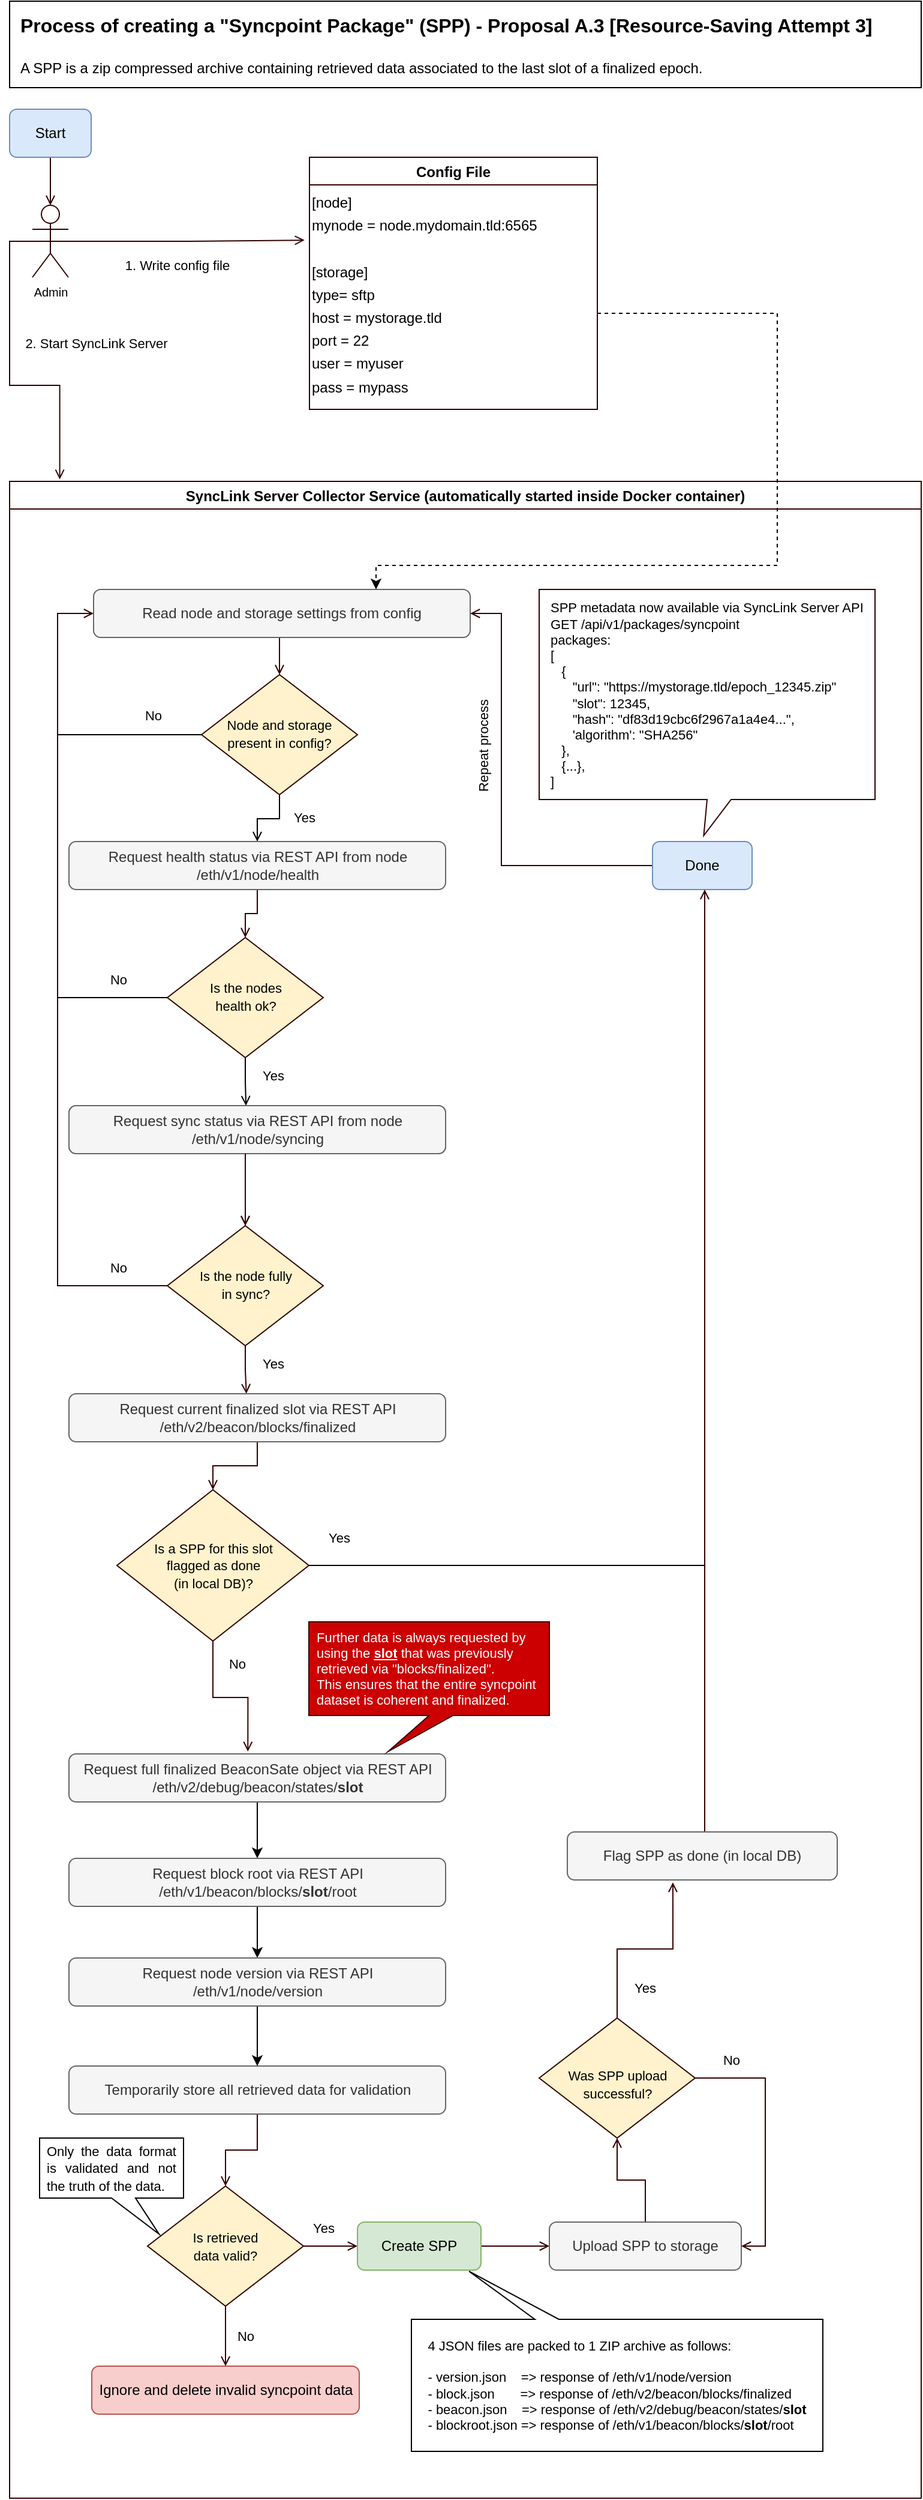 <mxfile version="19.0.3" type="device"><diagram id="C5RBs43oDa-KdzZeNtuy" name="Page-1"><mxGraphModel dx="1182" dy="835" grid="1" gridSize="10" guides="1" tooltips="1" connect="1" arrows="1" fold="1" page="1" pageScale="1" pageWidth="827" pageHeight="1169" math="0" shadow="0"><root><mxCell id="WIyWlLk6GJQsqaUBKTNV-0"/><mxCell id="WIyWlLk6GJQsqaUBKTNV-1" parent="WIyWlLk6GJQsqaUBKTNV-0"/><mxCell id="CMEYx7KV8uCYVUve9N7J-65" value="SyncLink Server Collector Service (automatically started inside Docker container)" style="swimlane;rounded=0;fontSize=12;strokeColor=#330000;fillColor=#FFFFFF;align=center;" parent="WIyWlLk6GJQsqaUBKTNV-1" vertex="1"><mxGeometry x="40" y="430" width="760" height="1680" as="geometry"/></mxCell><mxCell id="lwNrcrmhnPhMKsLZRTtU-5" style="edgeStyle=orthogonalEdgeStyle;rounded=0;orthogonalLoop=1;jettySize=auto;html=1;entryX=0.5;entryY=0;entryDx=0;entryDy=0;fontSize=11;endArrow=open;strokeColor=#330000;endFill=0;targetPerimeterSpacing=-9;sourcePerimeterSpacing=0;startSize=6;shadow=0;sketch=0;" parent="CMEYx7KV8uCYVUve9N7J-65" source="CMEYx7KV8uCYVUve9N7J-35" target="CMEYx7KV8uCYVUve9N7J-84" edge="1"><mxGeometry relative="1" as="geometry"><Array as="points"><mxPoint x="225" y="160"/><mxPoint x="225" y="160"/></Array></mxGeometry></mxCell><mxCell id="CMEYx7KV8uCYVUve9N7J-35" value="Read node and storage settings from config" style="rounded=1;whiteSpace=wrap;html=1;fontSize=12;glass=0;strokeWidth=1;shadow=0;fillColor=#f5f5f5;fontColor=#333333;strokeColor=#666666;" parent="CMEYx7KV8uCYVUve9N7J-65" vertex="1"><mxGeometry x="70" y="90" width="314" height="40" as="geometry"/></mxCell><mxCell id="CMEYx7KV8uCYVUve9N7J-94" style="edgeStyle=orthogonalEdgeStyle;rounded=0;sketch=0;jumpStyle=none;orthogonalLoop=1;jettySize=auto;html=1;shadow=0;fontSize=11;endArrow=open;endFill=0;startSize=6;sourcePerimeterSpacing=0;targetPerimeterSpacing=-9;strokeColor=#330000;entryX=0;entryY=0.5;entryDx=0;entryDy=0;" parent="CMEYx7KV8uCYVUve9N7J-65" source="CMEYx7KV8uCYVUve9N7J-82" target="CMEYx7KV8uCYVUve9N7J-35" edge="1"><mxGeometry relative="1" as="geometry"><mxPoint x="40" y="50" as="targetPoint"/><Array as="points"><mxPoint x="40" y="670"/><mxPoint x="40" y="110"/></Array></mxGeometry></mxCell><mxCell id="lwNrcrmhnPhMKsLZRTtU-17" style="edgeStyle=orthogonalEdgeStyle;rounded=0;orthogonalLoop=1;jettySize=auto;html=1;entryX=0.471;entryY=0;entryDx=0;entryDy=0;entryPerimeter=0;fontSize=11;endArrow=open;strokeColor=#330000;endFill=0;targetPerimeterSpacing=-9;sourcePerimeterSpacing=0;startSize=6;shadow=0;sketch=0;" parent="CMEYx7KV8uCYVUve9N7J-65" source="CMEYx7KV8uCYVUve9N7J-82" target="CMEYx7KV8uCYVUve9N7J-89" edge="1"><mxGeometry relative="1" as="geometry"/></mxCell><mxCell id="CMEYx7KV8uCYVUve9N7J-82" value="&lt;font style=&quot;font-size: 11px;&quot;&gt;Is the node fully&lt;br&gt;in sync?&lt;/font&gt;" style="rhombus;whiteSpace=wrap;html=1;shadow=0;fontFamily=Helvetica;fontSize=12;align=center;strokeWidth=1;spacing=6;spacingTop=-2;fillColor=#fff2cc;strokeColor=#330000;" parent="CMEYx7KV8uCYVUve9N7J-65" vertex="1"><mxGeometry x="131.5" y="620" width="130" height="100" as="geometry"/></mxCell><mxCell id="CMEYx7KV8uCYVUve9N7J-93" style="edgeStyle=orthogonalEdgeStyle;rounded=0;sketch=0;jumpStyle=none;orthogonalLoop=1;jettySize=auto;html=1;shadow=0;fontSize=11;endArrow=open;endFill=0;startSize=6;sourcePerimeterSpacing=0;targetPerimeterSpacing=-9;strokeColor=#330000;entryX=0.5;entryY=0;entryDx=0;entryDy=0;" parent="CMEYx7KV8uCYVUve9N7J-65" source="CMEYx7KV8uCYVUve9N7J-83" target="CMEYx7KV8uCYVUve9N7J-82" edge="1"><mxGeometry relative="1" as="geometry"><mxPoint x="199.5" y="600" as="targetPoint"/><Array as="points"><mxPoint x="196.5" y="580"/><mxPoint x="196.5" y="580"/></Array></mxGeometry></mxCell><mxCell id="CMEYx7KV8uCYVUve9N7J-83" value="Request sync status via REST API from node&lt;br&gt;/eth/v1/node/syncing" style="rounded=1;whiteSpace=wrap;html=1;fontSize=12;glass=0;strokeWidth=1;shadow=0;fillColor=#f5f5f5;fontColor=#333333;strokeColor=#666666;" parent="CMEYx7KV8uCYVUve9N7J-65" vertex="1"><mxGeometry x="49.5" y="520" width="314" height="40" as="geometry"/></mxCell><mxCell id="O9fAlXk5DquWajeZMHIP-24" style="edgeStyle=orthogonalEdgeStyle;rounded=0;orthogonalLoop=1;jettySize=auto;html=1;entryX=0.5;entryY=0;entryDx=0;entryDy=0;endArrow=open;endFill=0;" parent="CMEYx7KV8uCYVUve9N7J-65" source="CMEYx7KV8uCYVUve9N7J-84" target="O9fAlXk5DquWajeZMHIP-3" edge="1"><mxGeometry relative="1" as="geometry"/></mxCell><mxCell id="CMEYx7KV8uCYVUve9N7J-84" value="&lt;span style=&quot;font-size: 11px;&quot;&gt;Node and storage present in config?&lt;/span&gt;" style="rhombus;whiteSpace=wrap;html=1;shadow=0;fontFamily=Helvetica;fontSize=12;align=center;strokeWidth=1;spacing=6;spacingTop=-2;fillColor=#fff2cc;strokeColor=#330000;" parent="CMEYx7KV8uCYVUve9N7J-65" vertex="1"><mxGeometry x="160" y="161" width="130" height="100" as="geometry"/></mxCell><mxCell id="CMEYx7KV8uCYVUve9N7J-104" style="edgeStyle=orthogonalEdgeStyle;rounded=0;sketch=0;jumpStyle=none;orthogonalLoop=1;jettySize=auto;html=1;entryX=0.475;entryY=-0.05;entryDx=0;entryDy=0;entryPerimeter=0;shadow=0;fontSize=11;endArrow=open;endFill=0;startSize=6;sourcePerimeterSpacing=0;targetPerimeterSpacing=-9;strokeColor=#330000;" parent="CMEYx7KV8uCYVUve9N7J-65" source="CMEYx7KV8uCYVUve9N7J-85" target="CMEYx7KV8uCYVUve9N7J-87" edge="1"><mxGeometry relative="1" as="geometry"/></mxCell><mxCell id="CMEYx7KV8uCYVUve9N7J-85" value="&lt;font style=&quot;font-size: 11px;&quot;&gt;Is a SPP for this slot&lt;br&gt;flagged as done&lt;br&gt;(in local DB)?&lt;/font&gt;" style="rhombus;whiteSpace=wrap;html=1;shadow=0;fontFamily=Helvetica;fontSize=12;align=center;strokeWidth=1;spacing=6;spacingTop=0;fillColor=#fff2cc;strokeColor=#330000;" parent="CMEYx7KV8uCYVUve9N7J-65" vertex="1"><mxGeometry x="89.5" y="840" width="160" height="126" as="geometry"/></mxCell><mxCell id="lae5vt-TYv3tyHBH2S30-10" style="edgeStyle=orthogonalEdgeStyle;rounded=0;orthogonalLoop=1;jettySize=auto;html=1;entryX=0.5;entryY=0;entryDx=0;entryDy=0;" parent="CMEYx7KV8uCYVUve9N7J-65" source="CMEYx7KV8uCYVUve9N7J-87" target="lae5vt-TYv3tyHBH2S30-7" edge="1"><mxGeometry relative="1" as="geometry"/></mxCell><mxCell id="CMEYx7KV8uCYVUve9N7J-87" value="Request full finalized BeaconSate object via REST API&lt;br&gt;/eth/v2/debug/beacon/states/&lt;b&gt;slot&lt;/b&gt;" style="rounded=1;whiteSpace=wrap;html=1;fontSize=12;glass=0;strokeWidth=1;shadow=0;fillColor=#f5f5f5;fontColor=#333333;strokeColor=#666666;" parent="CMEYx7KV8uCYVUve9N7J-65" vertex="1"><mxGeometry x="49.5" y="1060" width="314" height="40" as="geometry"/></mxCell><mxCell id="lwNrcrmhnPhMKsLZRTtU-18" style="edgeStyle=orthogonalEdgeStyle;rounded=0;orthogonalLoop=1;jettySize=auto;html=1;fontSize=11;endArrow=open;strokeColor=#330000;endFill=0;targetPerimeterSpacing=-9;sourcePerimeterSpacing=0;startSize=6;shadow=0;sketch=0;entryX=0.5;entryY=0;entryDx=0;entryDy=0;" parent="CMEYx7KV8uCYVUve9N7J-65" source="CMEYx7KV8uCYVUve9N7J-89" target="CMEYx7KV8uCYVUve9N7J-85" edge="1"><mxGeometry relative="1" as="geometry"><mxPoint x="170" y="960" as="targetPoint"/></mxGeometry></mxCell><mxCell id="CMEYx7KV8uCYVUve9N7J-89" value="&lt;div&gt;&lt;span style=&quot;background-color: initial;&quot;&gt;Request current finalized slot via REST API&lt;/span&gt;&lt;/div&gt;/eth/v2/beacon/blocks/finalized" style="rounded=1;whiteSpace=wrap;html=1;fontSize=12;glass=0;strokeWidth=1;shadow=0;fillColor=#f5f5f5;fontColor=#333333;strokeColor=#666666;" parent="CMEYx7KV8uCYVUve9N7J-65" vertex="1"><mxGeometry x="49.5" y="760" width="314" height="40" as="geometry"/></mxCell><mxCell id="lwNrcrmhnPhMKsLZRTtU-22" style="edgeStyle=orthogonalEdgeStyle;rounded=0;orthogonalLoop=1;jettySize=auto;html=1;entryX=1;entryY=0.5;entryDx=0;entryDy=0;fontSize=11;endArrow=open;strokeColor=#330000;endFill=0;targetPerimeterSpacing=-9;sourcePerimeterSpacing=0;startSize=6;shadow=0;sketch=0;" parent="CMEYx7KV8uCYVUve9N7J-65" source="CMEYx7KV8uCYVUve9N7J-98" target="CMEYx7KV8uCYVUve9N7J-35" edge="1"><mxGeometry relative="1" as="geometry"><Array as="points"><mxPoint x="410" y="320"/><mxPoint x="410" y="110"/></Array></mxGeometry></mxCell><mxCell id="CMEYx7KV8uCYVUve9N7J-98" value="Done" style="rounded=1;whiteSpace=wrap;html=1;fontSize=12;glass=0;strokeWidth=1;shadow=0;fillColor=#dae8fc;strokeColor=#6c8ebf;" parent="CMEYx7KV8uCYVUve9N7J-65" vertex="1"><mxGeometry x="536" y="300" width="83" height="40" as="geometry"/></mxCell><mxCell id="CMEYx7KV8uCYVUve9N7J-119" style="edgeStyle=orthogonalEdgeStyle;rounded=0;sketch=0;jumpStyle=none;orthogonalLoop=1;jettySize=auto;html=1;entryX=0;entryY=0.5;entryDx=0;entryDy=0;shadow=0;fontSize=10;endArrow=open;endFill=0;startSize=6;sourcePerimeterSpacing=0;targetPerimeterSpacing=-9;strokeColor=#330000;" parent="CMEYx7KV8uCYVUve9N7J-65" source="CMEYx7KV8uCYVUve9N7J-99" target="CMEYx7KV8uCYVUve9N7J-100" edge="1"><mxGeometry relative="1" as="geometry"/></mxCell><mxCell id="lwNrcrmhnPhMKsLZRTtU-20" style="edgeStyle=orthogonalEdgeStyle;rounded=0;orthogonalLoop=1;jettySize=auto;html=1;entryX=0.5;entryY=0;entryDx=0;entryDy=0;fontSize=11;endArrow=open;strokeColor=#330000;endFill=0;targetPerimeterSpacing=-9;sourcePerimeterSpacing=0;startSize=6;shadow=0;sketch=0;" parent="CMEYx7KV8uCYVUve9N7J-65" source="CMEYx7KV8uCYVUve9N7J-99" target="CMEYx7KV8uCYVUve9N7J-101" edge="1"><mxGeometry relative="1" as="geometry"/></mxCell><mxCell id="CMEYx7KV8uCYVUve9N7J-99" value="&lt;font style=&quot;font-size: 11px;&quot;&gt;Is retrieved&lt;br&gt;data valid?&lt;/font&gt;" style="rhombus;whiteSpace=wrap;html=1;shadow=0;fontFamily=Helvetica;fontSize=12;align=center;strokeWidth=1;spacing=6;spacingTop=0;fillColor=#fff2cc;strokeColor=#330000;" parent="CMEYx7KV8uCYVUve9N7J-65" vertex="1"><mxGeometry x="115" y="1420" width="130" height="100" as="geometry"/></mxCell><mxCell id="CMEYx7KV8uCYVUve9N7J-120" style="edgeStyle=orthogonalEdgeStyle;rounded=0;sketch=0;jumpStyle=none;orthogonalLoop=1;jettySize=auto;html=1;entryX=0;entryY=0.5;entryDx=0;entryDy=0;shadow=0;fontSize=10;endArrow=open;endFill=0;startSize=6;sourcePerimeterSpacing=0;targetPerimeterSpacing=-9;strokeColor=#330000;" parent="CMEYx7KV8uCYVUve9N7J-65" source="CMEYx7KV8uCYVUve9N7J-100" target="CMEYx7KV8uCYVUve9N7J-106" edge="1"><mxGeometry relative="1" as="geometry"/></mxCell><mxCell id="CMEYx7KV8uCYVUve9N7J-100" value="Create SPP" style="rounded=1;whiteSpace=wrap;html=1;fontSize=12;glass=0;strokeWidth=1;shadow=0;fillColor=#d5e8d4;strokeColor=#82b366;" parent="CMEYx7KV8uCYVUve9N7J-65" vertex="1"><mxGeometry x="290" y="1450" width="103" height="40" as="geometry"/></mxCell><mxCell id="CMEYx7KV8uCYVUve9N7J-101" value="Ignore and delete invalid syncpoint data" style="rounded=1;whiteSpace=wrap;html=1;fontSize=12;glass=0;strokeWidth=1;shadow=0;fillColor=#f8cecc;strokeColor=#b85450;" parent="CMEYx7KV8uCYVUve9N7J-65" vertex="1"><mxGeometry x="68.5" y="1570" width="223" height="40" as="geometry"/></mxCell><mxCell id="O9fAlXk5DquWajeZMHIP-19" style="edgeStyle=orthogonalEdgeStyle;rounded=0;orthogonalLoop=1;jettySize=auto;html=1;entryX=0.5;entryY=1;entryDx=0;entryDy=0;endArrow=open;endFill=0;strokeColor=#330000;targetPerimeterSpacing=-9;sourcePerimeterSpacing=0;startSize=6;shadow=0;sketch=0;" parent="CMEYx7KV8uCYVUve9N7J-65" edge="1"><mxGeometry relative="1" as="geometry"><mxPoint x="579.5" y="1125" as="sourcePoint"/><mxPoint x="579.5" y="340" as="targetPoint"/></mxGeometry></mxCell><mxCell id="CMEYx7KV8uCYVUve9N7J-105" value="&lt;div&gt;Flag SPP as done (in local DB)&lt;/div&gt;" style="rounded=1;whiteSpace=wrap;html=1;fontSize=12;glass=0;strokeWidth=1;shadow=0;fillColor=#f5f5f5;fontColor=#333333;strokeColor=#666666;" parent="CMEYx7KV8uCYVUve9N7J-65" vertex="1"><mxGeometry x="465" y="1125" width="225" height="40" as="geometry"/></mxCell><mxCell id="CMEYx7KV8uCYVUve9N7J-122" style="edgeStyle=orthogonalEdgeStyle;rounded=0;sketch=0;jumpStyle=none;orthogonalLoop=1;jettySize=auto;html=1;entryX=0.5;entryY=1;entryDx=0;entryDy=0;shadow=0;fontSize=10;endArrow=open;endFill=0;startSize=6;sourcePerimeterSpacing=0;targetPerimeterSpacing=-9;strokeColor=#330000;" parent="CMEYx7KV8uCYVUve9N7J-65" source="CMEYx7KV8uCYVUve9N7J-106" target="CMEYx7KV8uCYVUve9N7J-107" edge="1"><mxGeometry relative="1" as="geometry"/></mxCell><mxCell id="CMEYx7KV8uCYVUve9N7J-106" value="&lt;div&gt;Upload SPP to storage&lt;/div&gt;" style="rounded=1;whiteSpace=wrap;html=1;fontSize=12;glass=0;strokeWidth=1;shadow=0;fillColor=#f5f5f5;fontColor=#333333;strokeColor=#666666;" parent="CMEYx7KV8uCYVUve9N7J-65" vertex="1"><mxGeometry x="450" y="1450" width="160" height="40" as="geometry"/></mxCell><mxCell id="CMEYx7KV8uCYVUve9N7J-124" style="edgeStyle=orthogonalEdgeStyle;rounded=0;sketch=0;jumpStyle=none;orthogonalLoop=1;jettySize=auto;html=1;entryX=1;entryY=0.5;entryDx=0;entryDy=0;shadow=0;fontSize=10;endArrow=open;endFill=0;startSize=6;sourcePerimeterSpacing=0;targetPerimeterSpacing=-9;strokeColor=#330000;" parent="CMEYx7KV8uCYVUve9N7J-65" source="CMEYx7KV8uCYVUve9N7J-107" target="CMEYx7KV8uCYVUve9N7J-106" edge="1"><mxGeometry relative="1" as="geometry"><Array as="points"><mxPoint x="630" y="1330"/><mxPoint x="630" y="1470"/></Array></mxGeometry></mxCell><mxCell id="CMEYx7KV8uCYVUve9N7J-125" style="edgeStyle=orthogonalEdgeStyle;rounded=0;sketch=0;jumpStyle=none;orthogonalLoop=1;jettySize=auto;html=1;entryX=0.391;entryY=1.05;entryDx=0;entryDy=0;entryPerimeter=0;shadow=0;fontSize=10;endArrow=open;endFill=0;startSize=6;sourcePerimeterSpacing=0;targetPerimeterSpacing=-9;strokeColor=#330000;" parent="CMEYx7KV8uCYVUve9N7J-65" source="CMEYx7KV8uCYVUve9N7J-107" target="CMEYx7KV8uCYVUve9N7J-105" edge="1"><mxGeometry relative="1" as="geometry"/></mxCell><mxCell id="CMEYx7KV8uCYVUve9N7J-107" value="&lt;font style=&quot;font-size: 11px;&quot;&gt;Was SPP upload successful?&lt;/font&gt;" style="rhombus;whiteSpace=wrap;html=1;shadow=0;fontFamily=Helvetica;fontSize=12;align=center;strokeWidth=1;spacing=6;spacingTop=9;fillColor=#fff2cc;strokeColor=#330000;" parent="CMEYx7KV8uCYVUve9N7J-65" vertex="1"><mxGeometry x="441.5" y="1280" width="130" height="100" as="geometry"/></mxCell><mxCell id="CMEYx7KV8uCYVUve9N7J-116" style="edgeStyle=orthogonalEdgeStyle;rounded=0;sketch=0;jumpStyle=none;orthogonalLoop=1;jettySize=auto;html=1;entryX=0.5;entryY=0;entryDx=0;entryDy=0;shadow=0;fontSize=11;endArrow=open;endFill=0;startSize=6;sourcePerimeterSpacing=0;targetPerimeterSpacing=-9;strokeColor=#330000;" parent="CMEYx7KV8uCYVUve9N7J-65" source="CMEYx7KV8uCYVUve9N7J-109" target="CMEYx7KV8uCYVUve9N7J-99" edge="1"><mxGeometry relative="1" as="geometry"><mxPoint x="180" y="1250" as="targetPoint"/></mxGeometry></mxCell><mxCell id="CMEYx7KV8uCYVUve9N7J-109" value="Temporarily store all retrieved data for validation" style="rounded=1;whiteSpace=wrap;html=1;fontSize=12;glass=0;strokeWidth=1;shadow=0;fillColor=#f5f5f5;fontColor=#333333;strokeColor=#666666;" parent="CMEYx7KV8uCYVUve9N7J-65" vertex="1"><mxGeometry x="49.5" y="1320" width="314" height="40" as="geometry"/></mxCell><mxCell id="CMEYx7KV8uCYVUve9N7J-130" value="SPP metadata now available via SyncLink Server API&lt;br&gt;&lt;div style=&quot;&quot;&gt;&lt;span style=&quot;background-color: initial;&quot;&gt;GET /api/v1/packages/syncpoint&lt;/span&gt;&lt;/div&gt;&lt;div style=&quot;&quot;&gt;&lt;span style=&quot;background-color: initial;&quot;&gt;packages:&lt;/span&gt;&lt;/div&gt;&lt;div style=&quot;&quot;&gt;&lt;span style=&quot;background-color: initial;&quot;&gt;[&lt;/span&gt;&lt;/div&gt;&lt;div style=&quot;&quot;&gt;&lt;span style=&quot;background-color: initial;&quot;&gt;&amp;nbsp; &amp;nbsp;{&lt;/span&gt;&lt;/div&gt;&lt;div style=&quot;&quot;&gt;&lt;span style=&quot;background-color: initial;&quot;&gt;&amp;nbsp; &amp;nbsp; &amp;nbsp; &quot;url&quot;: &quot;https://mystorage.tld/epoch_12345.zip&quot;&lt;/span&gt;&lt;/div&gt;&lt;div style=&quot;&quot;&gt;&amp;nbsp; &amp;nbsp; &amp;nbsp; &quot;slot&quot;: 12345,&lt;/div&gt;&lt;div style=&quot;&quot;&gt;&amp;nbsp; &amp;nbsp; &amp;nbsp; &quot;hash&quot;: &quot;df83d19cbc6f2967a1a4e4...&quot;,&lt;/div&gt;&lt;div style=&quot;&quot;&gt;&amp;nbsp; &amp;nbsp; &amp;nbsp; 'algorithm': &quot;SHA256&quot;&lt;/div&gt;&lt;div style=&quot;&quot;&gt;&lt;span style=&quot;background-color: initial;&quot;&gt;&amp;nbsp; &amp;nbsp;},&lt;/span&gt;&lt;/div&gt;&lt;div style=&quot;&quot;&gt;&lt;span style=&quot;background-color: initial;&quot;&gt;&amp;nbsp; &amp;nbsp;{...&lt;/span&gt;&lt;span style=&quot;background-color: initial;&quot;&gt;},&lt;/span&gt;&lt;/div&gt;&lt;div style=&quot;&quot;&gt;&lt;span style=&quot;background-color: initial;&quot;&gt;]&lt;/span&gt;&lt;/div&gt;" style="shape=callout;whiteSpace=wrap;html=1;perimeter=calloutPerimeter;rounded=0;fontSize=11;strokeColor=#330000;position2=0.49;align=left;spacingLeft=7;" parent="CMEYx7KV8uCYVUve9N7J-65" vertex="1"><mxGeometry x="441.5" y="90" width="280" height="205" as="geometry"/></mxCell><mxCell id="lwNrcrmhnPhMKsLZRTtU-24" value="Repeat process" style="text;html=1;strokeColor=none;fillColor=none;align=center;verticalAlign=middle;whiteSpace=wrap;rounded=0;fontSize=11;rotation=270;" parent="CMEYx7KV8uCYVUve9N7J-65" vertex="1"><mxGeometry x="350" y="210" width="90" height="20" as="geometry"/></mxCell><mxCell id="lwNrcrmhnPhMKsLZRTtU-26" value="No" style="text;html=1;strokeColor=none;fillColor=none;align=center;verticalAlign=middle;whiteSpace=wrap;rounded=0;fontSize=11;" parent="CMEYx7KV8uCYVUve9N7J-65" vertex="1"><mxGeometry x="571.5" y="1300" width="60" height="30" as="geometry"/></mxCell><mxCell id="lwNrcrmhnPhMKsLZRTtU-27" value="Yes" style="text;html=1;strokeColor=none;fillColor=none;align=center;verticalAlign=middle;whiteSpace=wrap;rounded=0;fontSize=11;" parent="CMEYx7KV8uCYVUve9N7J-65" vertex="1"><mxGeometry x="500" y="1240" width="60" height="30" as="geometry"/></mxCell><mxCell id="lwNrcrmhnPhMKsLZRTtU-28" value="Yes" style="text;html=1;strokeColor=none;fillColor=none;align=center;verticalAlign=middle;whiteSpace=wrap;rounded=0;fontSize=11;" parent="CMEYx7KV8uCYVUve9N7J-65" vertex="1"><mxGeometry x="231.5" y="1440" width="60" height="30" as="geometry"/></mxCell><mxCell id="lwNrcrmhnPhMKsLZRTtU-32" value="Yes" style="text;html=1;strokeColor=none;fillColor=none;align=center;verticalAlign=middle;whiteSpace=wrap;rounded=0;fontSize=11;" parent="CMEYx7KV8uCYVUve9N7J-65" vertex="1"><mxGeometry x="244.5" y="865" width="60" height="30" as="geometry"/></mxCell><mxCell id="lwNrcrmhnPhMKsLZRTtU-33" value="No" style="text;html=1;strokeColor=none;fillColor=none;align=center;verticalAlign=middle;whiteSpace=wrap;rounded=0;fontSize=11;" parent="CMEYx7KV8uCYVUve9N7J-65" vertex="1"><mxGeometry x="159.5" y="970" width="60" height="30" as="geometry"/></mxCell><mxCell id="lwNrcrmhnPhMKsLZRTtU-34" value="No" style="text;html=1;strokeColor=none;fillColor=none;align=center;verticalAlign=middle;whiteSpace=wrap;rounded=0;fontSize=11;" parent="CMEYx7KV8uCYVUve9N7J-65" vertex="1"><mxGeometry x="60.5" y="640" width="60" height="30" as="geometry"/></mxCell><mxCell id="lwNrcrmhnPhMKsLZRTtU-35" value="Yes" style="text;html=1;strokeColor=none;fillColor=none;align=center;verticalAlign=middle;whiteSpace=wrap;rounded=0;fontSize=11;" parent="CMEYx7KV8uCYVUve9N7J-65" vertex="1"><mxGeometry x="189.5" y="720" width="60" height="30" as="geometry"/></mxCell><mxCell id="lwNrcrmhnPhMKsLZRTtU-36" value="Yes" style="text;html=1;strokeColor=none;fillColor=none;align=center;verticalAlign=middle;whiteSpace=wrap;rounded=0;fontSize=11;" parent="CMEYx7KV8uCYVUve9N7J-65" vertex="1"><mxGeometry x="220" y="290" width="60" height="30" as="geometry"/></mxCell><mxCell id="lwNrcrmhnPhMKsLZRTtU-37" value="No" style="text;html=1;strokeColor=none;fillColor=none;align=center;verticalAlign=middle;whiteSpace=wrap;rounded=0;fontSize=11;" parent="CMEYx7KV8uCYVUve9N7J-65" vertex="1"><mxGeometry x="89.5" y="180" width="60" height="30" as="geometry"/></mxCell><mxCell id="O9fAlXk5DquWajeZMHIP-0" value="Request sync status via REST API from node&lt;br&gt;/eth/v1/node/syncing" style="rounded=1;whiteSpace=wrap;html=1;fontSize=12;glass=0;strokeWidth=1;shadow=0;fillColor=#f5f5f5;fontColor=#333333;strokeColor=#666666;" parent="CMEYx7KV8uCYVUve9N7J-65" vertex="1"><mxGeometry x="49.5" y="520" width="314" height="40" as="geometry"/></mxCell><mxCell id="O9fAlXk5DquWajeZMHIP-1" style="edgeStyle=orthogonalEdgeStyle;rounded=0;sketch=0;jumpStyle=none;orthogonalLoop=1;jettySize=auto;html=1;shadow=0;fontSize=11;endArrow=open;endFill=0;startSize=6;sourcePerimeterSpacing=0;targetPerimeterSpacing=-9;strokeColor=#330000;entryX=0.5;entryY=0;entryDx=0;entryDy=0;" parent="CMEYx7KV8uCYVUve9N7J-65" source="O9fAlXk5DquWajeZMHIP-0" edge="1"><mxGeometry relative="1" as="geometry"><mxPoint x="196.5" y="620" as="targetPoint"/><Array as="points"><mxPoint x="196.5" y="580"/><mxPoint x="196.5" y="580"/></Array></mxGeometry></mxCell><mxCell id="O9fAlXk5DquWajeZMHIP-23" style="edgeStyle=orthogonalEdgeStyle;rounded=0;orthogonalLoop=1;jettySize=auto;html=1;entryX=0.47;entryY=0;entryDx=0;entryDy=0;entryPerimeter=0;endArrow=open;endFill=0;" parent="CMEYx7KV8uCYVUve9N7J-65" source="O9fAlXk5DquWajeZMHIP-2" target="O9fAlXk5DquWajeZMHIP-0" edge="1"><mxGeometry relative="1" as="geometry"/></mxCell><mxCell id="O9fAlXk5DquWajeZMHIP-2" value="&lt;font style=&quot;font-size: 11px;&quot;&gt;Is the nodes&lt;br&gt;health ok?&lt;/font&gt;" style="rhombus;whiteSpace=wrap;html=1;shadow=0;fontFamily=Helvetica;fontSize=12;align=center;strokeWidth=1;spacing=6;spacingTop=-2;fillColor=#fff2cc;strokeColor=#330000;" parent="CMEYx7KV8uCYVUve9N7J-65" vertex="1"><mxGeometry x="131.5" y="380" width="130" height="100" as="geometry"/></mxCell><mxCell id="O9fAlXk5DquWajeZMHIP-7" style="edgeStyle=orthogonalEdgeStyle;rounded=0;orthogonalLoop=1;jettySize=auto;html=1;entryX=0.5;entryY=0;entryDx=0;entryDy=0;endArrow=open;strokeColor=#330000;endFill=0;targetPerimeterSpacing=-9;sourcePerimeterSpacing=0;startSize=6;shadow=0;sketch=0;" parent="CMEYx7KV8uCYVUve9N7J-65" source="O9fAlXk5DquWajeZMHIP-3" target="O9fAlXk5DquWajeZMHIP-2" edge="1"><mxGeometry relative="1" as="geometry"/></mxCell><mxCell id="O9fAlXk5DquWajeZMHIP-3" value="Request health status via REST API from node&lt;br&gt;/eth/v1/node/health" style="rounded=1;whiteSpace=wrap;html=1;fontSize=12;glass=0;strokeWidth=1;shadow=0;fillColor=#f5f5f5;fontColor=#333333;strokeColor=#666666;" parent="CMEYx7KV8uCYVUve9N7J-65" vertex="1"><mxGeometry x="49.5" y="300" width="314" height="40" as="geometry"/></mxCell><mxCell id="O9fAlXk5DquWajeZMHIP-10" value="Yes" style="text;html=1;strokeColor=none;fillColor=none;align=center;verticalAlign=middle;whiteSpace=wrap;rounded=0;fontSize=11;" parent="CMEYx7KV8uCYVUve9N7J-65" vertex="1"><mxGeometry x="204.5" y="485" width="30" height="20" as="geometry"/></mxCell><mxCell id="O9fAlXk5DquWajeZMHIP-13" value="No" style="text;html=1;strokeColor=none;fillColor=none;align=center;verticalAlign=middle;whiteSpace=wrap;rounded=0;fontSize=11;" parent="CMEYx7KV8uCYVUve9N7J-65" vertex="1"><mxGeometry x="60.5" y="400" width="60" height="30" as="geometry"/></mxCell><mxCell id="O9fAlXk5DquWajeZMHIP-15" value="Yes" style="text;html=1;strokeColor=none;fillColor=none;align=center;verticalAlign=middle;whiteSpace=wrap;rounded=0;fontSize=11;" parent="CMEYx7KV8uCYVUve9N7J-65" vertex="1"><mxGeometry x="230.5" y="270" width="30" height="20" as="geometry"/></mxCell><mxCell id="lwNrcrmhnPhMKsLZRTtU-29" value="No" style="text;html=1;strokeColor=none;fillColor=none;align=center;verticalAlign=middle;whiteSpace=wrap;rounded=0;fontSize=11;" parent="CMEYx7KV8uCYVUve9N7J-65" vertex="1"><mxGeometry x="164" y="1530" width="66" height="30" as="geometry"/></mxCell><mxCell id="lae5vt-TYv3tyHBH2S30-5" value="&lt;div style=&quot;text-align: justify;&quot;&gt;&lt;/div&gt;&lt;span style=&quot;&quot;&gt;&lt;div style=&quot;&quot;&gt;&lt;span style=&quot;color: rgb(255, 255, 255); background-color: initial;&quot;&gt;Further data is always requested by using the &lt;/span&gt;&lt;u style=&quot;color: rgb(255, 255, 255); background-color: initial; font-weight: bold;&quot;&gt;slot&lt;/u&gt;&lt;span style=&quot;color: rgb(255, 255, 255); background-color: initial;&quot;&gt;&amp;nbsp;that was previously retrieved via &quot;blocks/finalized&quot;.&lt;/span&gt;&lt;/div&gt;&lt;div style=&quot;&quot;&gt;&lt;span style=&quot;background-color: initial;&quot;&gt;&lt;font color=&quot;#ffffff&quot;&gt;This ensures that the entire syncpoint dataset is&amp;nbsp;&lt;/font&gt;&lt;/span&gt;&lt;span style=&quot;color: rgb(255, 255, 255); background-color: initial;&quot;&gt;coherent and&amp;nbsp;&lt;/span&gt;&lt;span style=&quot;background-color: initial;&quot;&gt;&lt;font color=&quot;#ffffff&quot;&gt;finalized.&lt;/font&gt;&lt;/span&gt;&lt;/div&gt;&lt;/span&gt;" style="shape=callout;whiteSpace=wrap;html=1;perimeter=calloutPerimeter;rounded=0;fontSize=11;strokeColor=#330000;position2=0.33;align=left;perimeterSpacing=0;spacing=6;fillColor=#CC0000;" parent="CMEYx7KV8uCYVUve9N7J-65" vertex="1"><mxGeometry x="249.5" y="950" width="200.5" height="108" as="geometry"/></mxCell><mxCell id="lae5vt-TYv3tyHBH2S30-11" style="edgeStyle=orthogonalEdgeStyle;rounded=0;orthogonalLoop=1;jettySize=auto;html=1;entryX=0.5;entryY=0;entryDx=0;entryDy=0;" parent="CMEYx7KV8uCYVUve9N7J-65" source="lae5vt-TYv3tyHBH2S30-7" target="lae5vt-TYv3tyHBH2S30-8" edge="1"><mxGeometry relative="1" as="geometry"/></mxCell><mxCell id="lae5vt-TYv3tyHBH2S30-7" value="Request block root via REST API&lt;br&gt;&lt;div role=&quot;button&quot; tabindex=&quot;0&quot;&gt;&lt;div class=&quot;sc-dTSzeu kaOgus&quot;&gt;/eth/v1/beacon/blocks/&lt;b&gt;slot&lt;/b&gt;/root&lt;/div&gt;&lt;/div&gt;" style="rounded=1;whiteSpace=wrap;html=1;fontSize=12;glass=0;strokeWidth=1;shadow=0;fillColor=#f5f5f5;fontColor=#333333;strokeColor=#666666;" parent="CMEYx7KV8uCYVUve9N7J-65" vertex="1"><mxGeometry x="49.5" y="1147" width="314" height="40" as="geometry"/></mxCell><mxCell id="lae5vt-TYv3tyHBH2S30-12" style="edgeStyle=orthogonalEdgeStyle;rounded=0;orthogonalLoop=1;jettySize=auto;html=1;entryX=0.5;entryY=0;entryDx=0;entryDy=0;" parent="CMEYx7KV8uCYVUve9N7J-65" source="lae5vt-TYv3tyHBH2S30-8" target="CMEYx7KV8uCYVUve9N7J-109" edge="1"><mxGeometry relative="1" as="geometry"/></mxCell><mxCell id="lae5vt-TYv3tyHBH2S30-8" value="Request node version via REST API&lt;br&gt;&lt;div role=&quot;button&quot; tabindex=&quot;0&quot;&gt;&lt;div class=&quot;sc-dTSzeu kaOgus&quot;&gt;/eth/v1/node/version&lt;/div&gt;&lt;/div&gt;" style="rounded=1;whiteSpace=wrap;html=1;fontSize=12;glass=0;strokeWidth=1;shadow=0;fillColor=#f5f5f5;fontColor=#333333;strokeColor=#666666;" parent="CMEYx7KV8uCYVUve9N7J-65" vertex="1"><mxGeometry x="49.5" y="1230" width="314" height="40" as="geometry"/></mxCell><mxCell id="lae5vt-TYv3tyHBH2S30-13" value="&lt;div style=&quot;text-align: justify;&quot;&gt;&lt;span style=&quot;font-size: 11px; background-color: initial;&quot;&gt;Only the data format is validated and not the truth of the data.&lt;/span&gt;&lt;/div&gt;" style="shape=callout;whiteSpace=wrap;html=1;perimeter=calloutPerimeter;position2=0.83;spacing=7;" parent="CMEYx7KV8uCYVUve9N7J-65" vertex="1"><mxGeometry x="25" y="1380" width="120" height="80" as="geometry"/></mxCell><mxCell id="lae5vt-TYv3tyHBH2S30-15" value="&lt;div style=&quot;text-align: left;&quot;&gt;&lt;span style=&quot;background-color: initial;&quot;&gt;4 JSON files are packed to 1 ZIP archive as follows:&lt;/span&gt;&lt;/div&gt;&lt;div style=&quot;text-align: left;&quot;&gt;&lt;span style=&quot;background-color: initial;&quot;&gt;&lt;br&gt;&lt;/span&gt;&lt;/div&gt;&lt;div style=&quot;text-align: left;&quot;&gt;&lt;span style=&quot;background-color: initial;&quot;&gt;- version.json&amp;nbsp; &amp;nbsp; =&amp;gt; response of&amp;nbsp;/eth/v1/node/version&lt;/span&gt;&lt;/div&gt;&lt;div style=&quot;text-align: left;&quot;&gt;- block.json&amp;nbsp; &amp;nbsp; &amp;nbsp; &amp;nbsp;=&amp;gt; response of /eth/v2/beacon/blocks/finalized&lt;span style=&quot;background-color: initial;&quot;&gt;&lt;br&gt;&lt;/span&gt;&lt;/div&gt;&lt;div style=&quot;text-align: left;&quot;&gt;&lt;span style=&quot;background-color: initial;&quot;&gt;- beacon.json&amp;nbsp; &amp;nbsp; =&amp;gt; response of&amp;nbsp;/eth/v2/debug/beacon/states/&lt;b&gt;slot&lt;/b&gt;&lt;/span&gt;&lt;/div&gt;&lt;div style=&quot;text-align: left;&quot;&gt;&lt;span style=&quot;background-color: initial;&quot;&gt;- blockroot.json =&amp;gt; response of /eth/v1/beacon/blocks/&lt;b&gt;slot&lt;/b&gt;/root&lt;/span&gt;&lt;/div&gt;" style="shape=callout;whiteSpace=wrap;html=1;perimeter=calloutPerimeter;fontSize=11;flipH=0;flipV=1;size=40;position=0.3;position2=0.14;" parent="CMEYx7KV8uCYVUve9N7J-65" vertex="1"><mxGeometry x="335" y="1491" width="343" height="150" as="geometry"/></mxCell><mxCell id="3WyAVdMVzNJUPBohMxiq-4" value="&lt;b&gt;&lt;font style=&quot;font-size: 16px;&quot;&gt;Process of creating a &quot;Syncpoint Package&quot; (SPP) - Proposal A.3 [&lt;/font&gt;&lt;/b&gt;&lt;font style=&quot;&quot;&gt;&lt;span style=&quot;font-size: 16px;&quot;&gt;&lt;b&gt;Resource-Saving Attempt 3]&lt;/b&gt;&lt;/span&gt;&lt;br&gt;&lt;/font&gt;&lt;span style=&quot;background-color: initial;&quot;&gt;&lt;br&gt;A SPP is a zip compressed archive containing retrieved data associated to the last slot of a finalized epoch.&lt;/span&gt;&lt;b&gt;&lt;font style=&quot;font-size: 16px;&quot;&gt;&lt;br&gt;&lt;/font&gt;&lt;/b&gt;" style="rounded=0;whiteSpace=wrap;html=1;fontSize=12;glass=0;strokeWidth=1;shadow=0;align=left;spacingTop=2;spacingLeft=7;spacingBottom=0;" parent="WIyWlLk6GJQsqaUBKTNV-1" vertex="1"><mxGeometry x="40" y="30" width="760" height="72" as="geometry"/></mxCell><mxCell id="CMEYx7KV8uCYVUve9N7J-11" value="Config File" style="swimlane;rounded=0;fontSize=12;strokeColor=#330000;" parent="WIyWlLk6GJQsqaUBKTNV-1" vertex="1"><mxGeometry x="290" y="160" width="240" height="210" as="geometry"/></mxCell><mxCell id="CMEYx7KV8uCYVUve9N7J-12" value="&lt;font style=&quot;font-size: 12px;&quot;&gt;[node]&lt;br&gt;mynode = node.mydomain.tld:6565&lt;br&gt;&lt;br&gt;[storage]&lt;br&gt;type= sftp&lt;br&gt;host = mystorage.tld&lt;br&gt;port = 22&lt;br&gt;user = myuser&lt;br&gt;pass = mypass&lt;/font&gt;" style="text;html=1;strokeColor=none;fillColor=none;align=left;verticalAlign=top;whiteSpace=wrap;rounded=0;fontSize=16;" parent="CMEYx7KV8uCYVUve9N7J-11" vertex="1"><mxGeometry y="20" width="240" height="220" as="geometry"/></mxCell><mxCell id="CMEYx7KV8uCYVUve9N7J-49" value="" style="edgeStyle=orthogonalEdgeStyle;rounded=0;orthogonalLoop=1;jettySize=auto;html=1;fontSize=11;endArrow=open;endFill=0;strokeColor=#330000;" parent="WIyWlLk6GJQsqaUBKTNV-1" source="CMEYx7KV8uCYVUve9N7J-28" target="CMEYx7KV8uCYVUve9N7J-39" edge="1"><mxGeometry relative="1" as="geometry"/></mxCell><mxCell id="CMEYx7KV8uCYVUve9N7J-28" value="Start" style="rounded=1;whiteSpace=wrap;html=1;fontSize=12;glass=0;strokeWidth=1;shadow=0;fillColor=#dae8fc;strokeColor=#6c8ebf;" parent="WIyWlLk6GJQsqaUBKTNV-1" vertex="1"><mxGeometry x="40" y="120" width="68" height="40" as="geometry"/></mxCell><mxCell id="CMEYx7KV8uCYVUve9N7J-41" style="edgeStyle=orthogonalEdgeStyle;rounded=0;orthogonalLoop=1;jettySize=auto;html=1;fontSize=10;endArrow=open;endFill=0;strokeColor=#330000;entryX=-0.017;entryY=0.223;entryDx=0;entryDy=0;entryPerimeter=0;exitX=0.5;exitY=0.5;exitDx=0;exitDy=0;exitPerimeter=0;" parent="WIyWlLk6GJQsqaUBKTNV-1" source="CMEYx7KV8uCYVUve9N7J-39" target="CMEYx7KV8uCYVUve9N7J-12" edge="1"><mxGeometry relative="1" as="geometry"><mxPoint x="240" y="270" as="targetPoint"/><mxPoint x="80" y="229" as="sourcePoint"/></mxGeometry></mxCell><mxCell id="CMEYx7KV8uCYVUve9N7J-67" style="edgeStyle=orthogonalEdgeStyle;rounded=0;orthogonalLoop=1;jettySize=auto;html=1;fontSize=11;endArrow=open;endFill=0;strokeColor=#330000;entryX=0.055;entryY=-0.001;entryDx=0;entryDy=0;entryPerimeter=0;exitX=0.5;exitY=0.5;exitDx=0;exitDy=0;exitPerimeter=0;targetPerimeterSpacing=-9;sourcePerimeterSpacing=0;startSize=6;jumpStyle=none;shadow=0;sketch=0;" parent="WIyWlLk6GJQsqaUBKTNV-1" source="CMEYx7KV8uCYVUve9N7J-39" target="CMEYx7KV8uCYVUve9N7J-65" edge="1"><mxGeometry relative="1" as="geometry"><mxPoint x="30" y="410" as="targetPoint"/><Array as="points"><mxPoint x="40" y="230"/><mxPoint x="40" y="350"/><mxPoint x="82" y="350"/></Array></mxGeometry></mxCell><mxCell id="CMEYx7KV8uCYVUve9N7J-39" value="Admin" style="shape=umlActor;verticalLabelPosition=bottom;verticalAlign=top;html=1;outlineConnect=0;rounded=0;fontSize=10;strokeColor=#330000;" parent="WIyWlLk6GJQsqaUBKTNV-1" vertex="1"><mxGeometry x="59" y="200" width="30" height="60" as="geometry"/></mxCell><mxCell id="lwNrcrmhnPhMKsLZRTtU-2" value="1. Write config file" style="text;html=1;strokeColor=none;fillColor=none;align=center;verticalAlign=middle;whiteSpace=wrap;rounded=0;fontSize=11;" parent="WIyWlLk6GJQsqaUBKTNV-1" vertex="1"><mxGeometry x="130" y="240" width="100" height="20" as="geometry"/></mxCell><mxCell id="lwNrcrmhnPhMKsLZRTtU-3" value="2. Start SyncLink Server" style="text;html=1;strokeColor=none;fillColor=none;align=center;verticalAlign=middle;whiteSpace=wrap;rounded=0;fontSize=11;" parent="WIyWlLk6GJQsqaUBKTNV-1" vertex="1"><mxGeometry x="40" y="300" width="145" height="30" as="geometry"/></mxCell><mxCell id="lwNrcrmhnPhMKsLZRTtU-13" style="edgeStyle=orthogonalEdgeStyle;rounded=0;orthogonalLoop=1;jettySize=auto;html=1;entryX=0.75;entryY=0;entryDx=0;entryDy=0;dashed=1;fontSize=11;" parent="WIyWlLk6GJQsqaUBKTNV-1" source="CMEYx7KV8uCYVUve9N7J-12" target="CMEYx7KV8uCYVUve9N7J-35" edge="1"><mxGeometry relative="1" as="geometry"><Array as="points"><mxPoint x="680" y="290"/><mxPoint x="680" y="500"/><mxPoint x="346" y="500"/></Array></mxGeometry></mxCell><mxCell id="O9fAlXk5DquWajeZMHIP-12" style="edgeStyle=orthogonalEdgeStyle;rounded=0;orthogonalLoop=1;jettySize=auto;html=1;endArrow=none;endFill=0;" parent="WIyWlLk6GJQsqaUBKTNV-1" source="O9fAlXk5DquWajeZMHIP-2" edge="1"><mxGeometry relative="1" as="geometry"><mxPoint x="80" y="860" as="targetPoint"/></mxGeometry></mxCell><mxCell id="O9fAlXk5DquWajeZMHIP-14" style="edgeStyle=orthogonalEdgeStyle;rounded=0;orthogonalLoop=1;jettySize=auto;html=1;endArrow=none;endFill=0;" parent="WIyWlLk6GJQsqaUBKTNV-1" source="CMEYx7KV8uCYVUve9N7J-84" edge="1"><mxGeometry relative="1" as="geometry"><mxPoint x="80" y="641" as="targetPoint"/></mxGeometry></mxCell><mxCell id="PX9JNyN5l0y1hQuFJRyk-0" style="edgeStyle=orthogonalEdgeStyle;rounded=0;orthogonalLoop=1;jettySize=auto;html=1;endArrow=none;endFill=0;" parent="WIyWlLk6GJQsqaUBKTNV-1" source="CMEYx7KV8uCYVUve9N7J-85" edge="1"><mxGeometry relative="1" as="geometry"><mxPoint x="620" y="1333" as="targetPoint"/></mxGeometry></mxCell></root></mxGraphModel></diagram></mxfile>